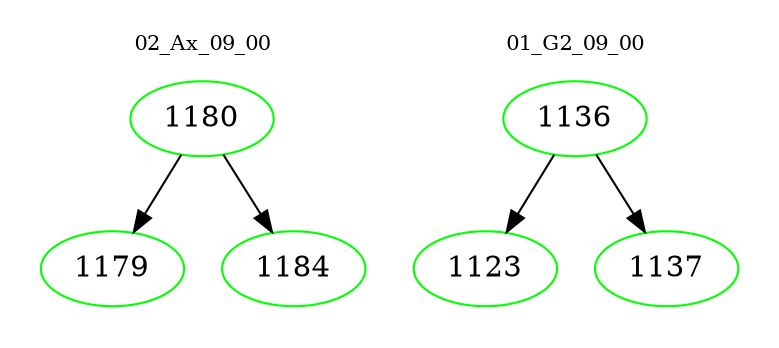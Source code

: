 digraph{
subgraph cluster_0 {
color = white
label = "02_Ax_09_00";
fontsize=10;
T0_1180 [label="1180", color="green"]
T0_1180 -> T0_1179 [color="black"]
T0_1179 [label="1179", color="green"]
T0_1180 -> T0_1184 [color="black"]
T0_1184 [label="1184", color="green"]
}
subgraph cluster_1 {
color = white
label = "01_G2_09_00";
fontsize=10;
T1_1136 [label="1136", color="green"]
T1_1136 -> T1_1123 [color="black"]
T1_1123 [label="1123", color="green"]
T1_1136 -> T1_1137 [color="black"]
T1_1137 [label="1137", color="green"]
}
}
